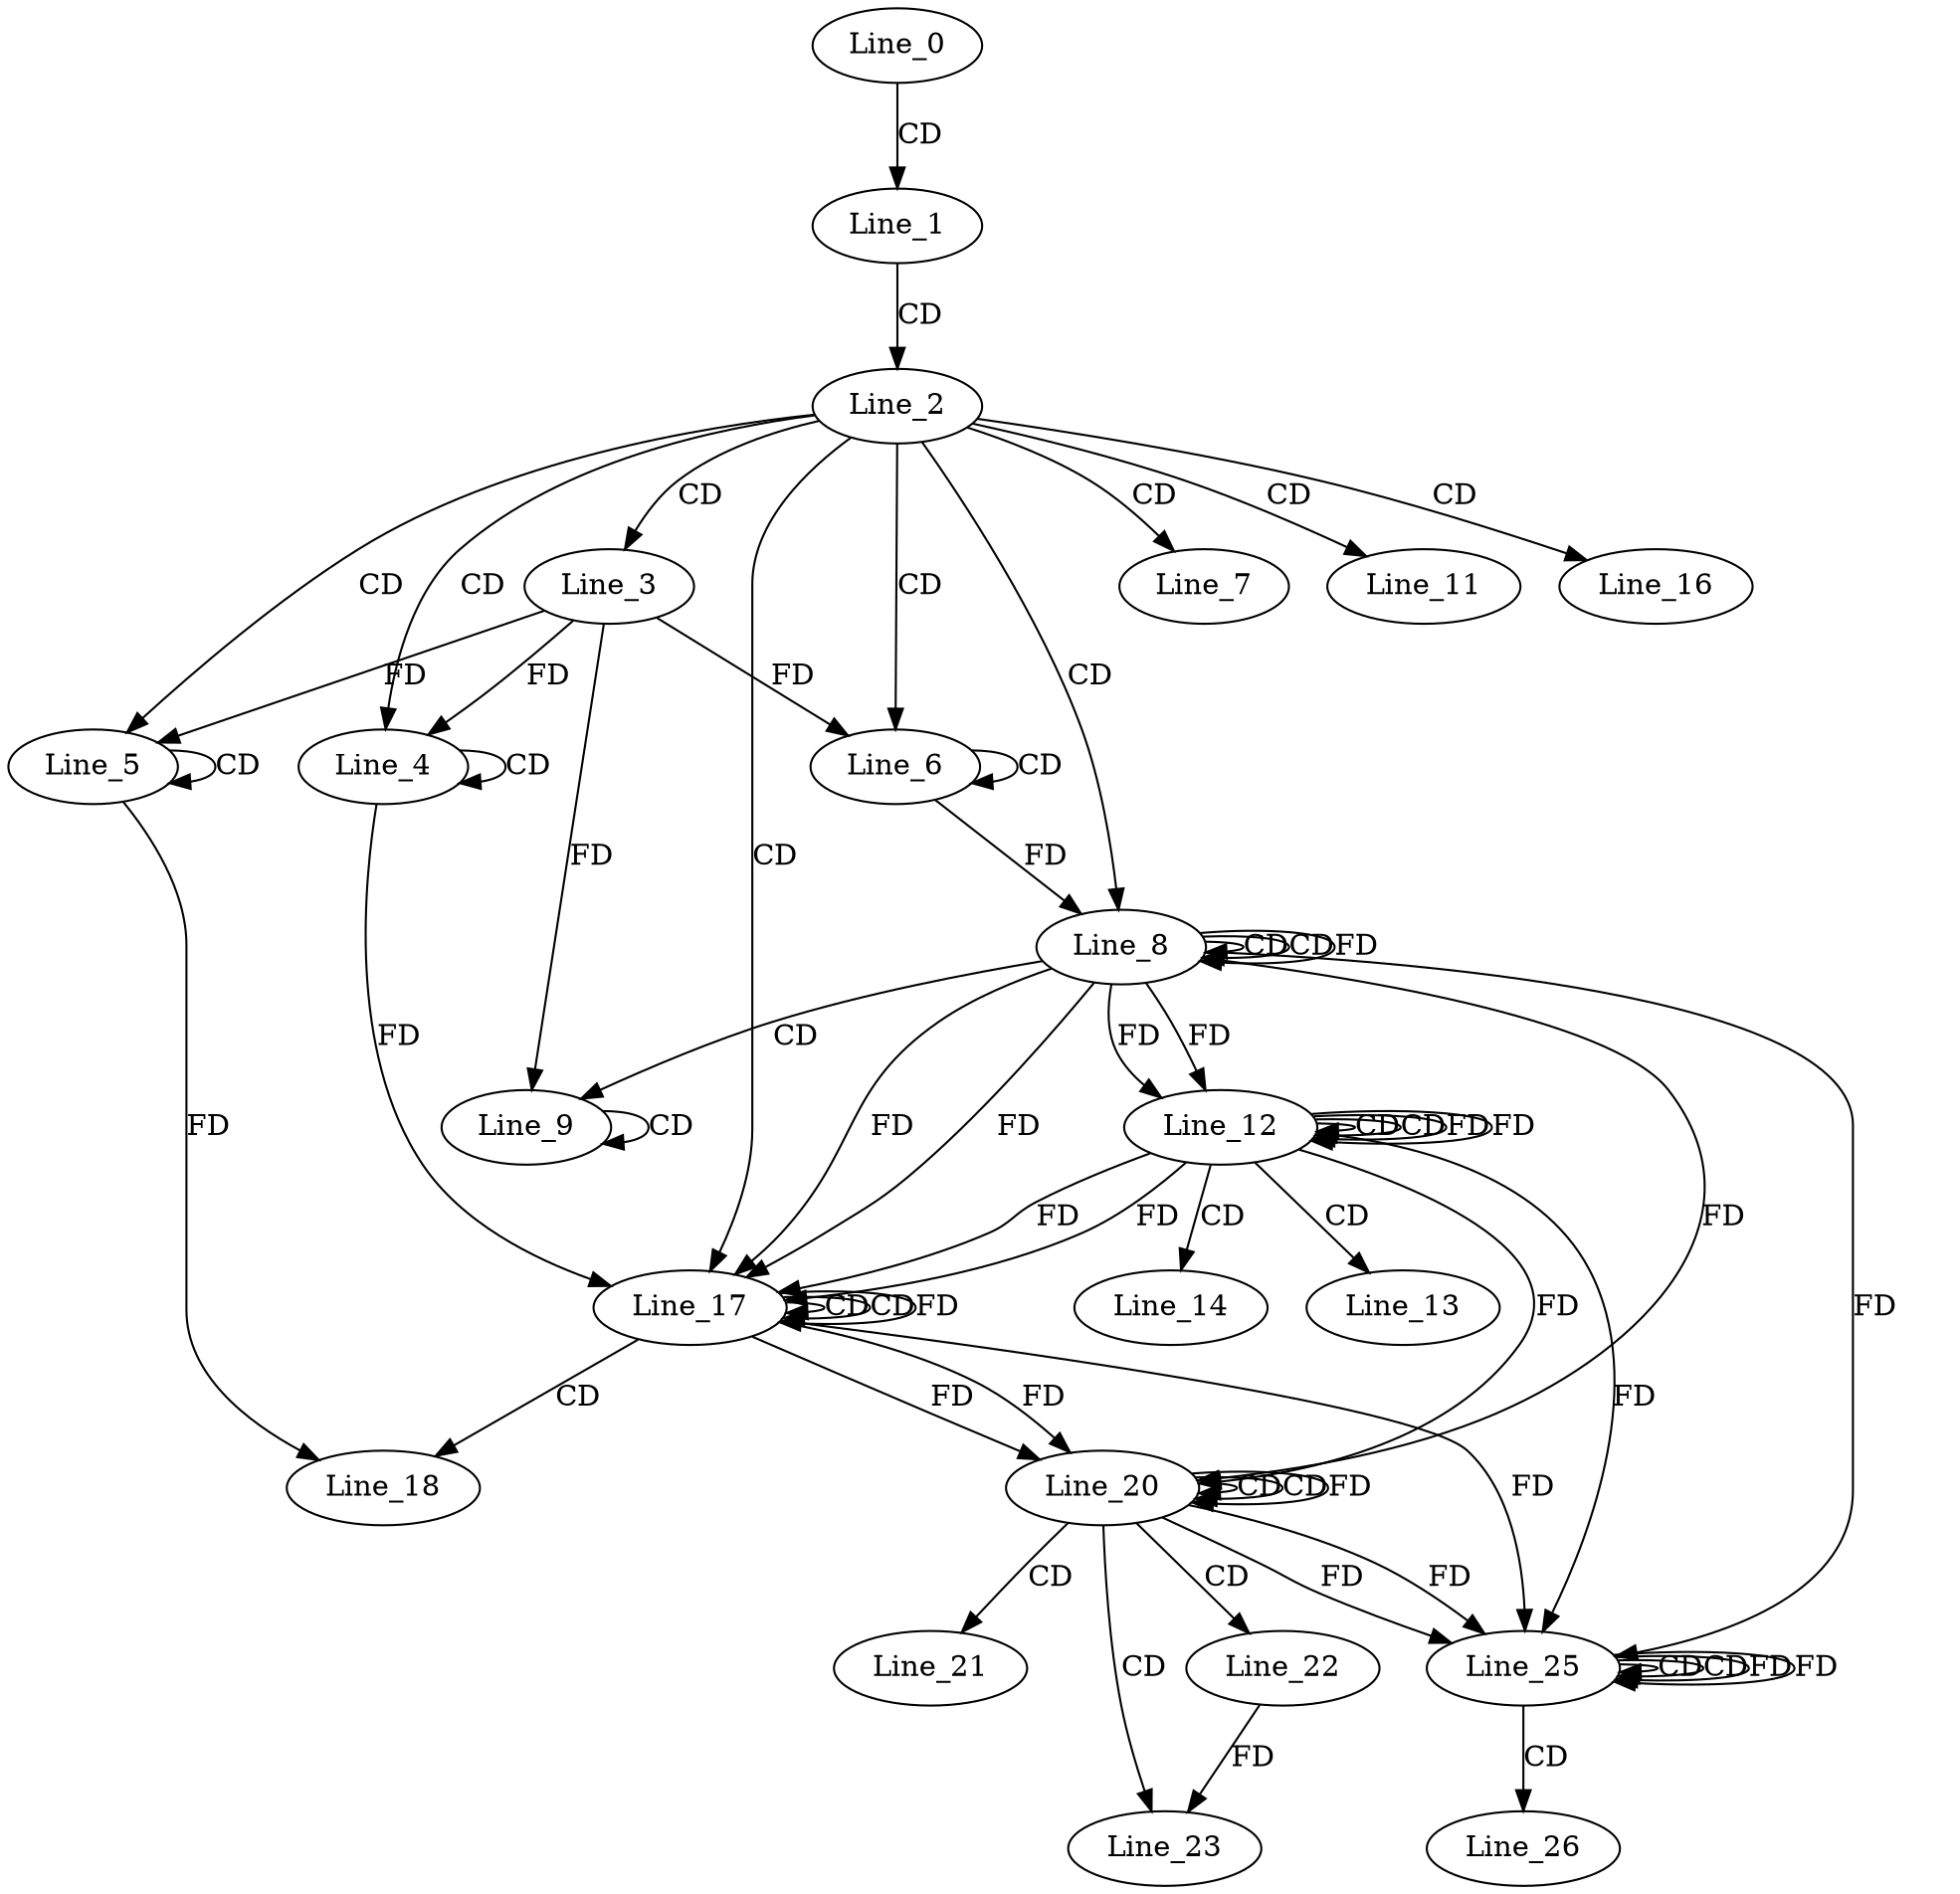 digraph G {
  Line_0;
  Line_1;
  Line_2;
  Line_3;
  Line_4;
  Line_4;
  Line_4;
  Line_5;
  Line_5;
  Line_5;
  Line_6;
  Line_6;
  Line_6;
  Line_7;
  Line_8;
  Line_8;
  Line_8;
  Line_9;
  Line_9;
  Line_9;
  Line_11;
  Line_12;
  Line_12;
  Line_12;
  Line_13;
  Line_14;
  Line_16;
  Line_17;
  Line_17;
  Line_17;
  Line_18;
  Line_20;
  Line_20;
  Line_20;
  Line_21;
  Line_22;
  Line_23;
  Line_25;
  Line_25;
  Line_25;
  Line_26;
  Line_0 -> Line_1 [ label="CD" ];
  Line_1 -> Line_2 [ label="CD" ];
  Line_2 -> Line_3 [ label="CD" ];
  Line_2 -> Line_4 [ label="CD" ];
  Line_4 -> Line_4 [ label="CD" ];
  Line_3 -> Line_4 [ label="FD" ];
  Line_2 -> Line_5 [ label="CD" ];
  Line_5 -> Line_5 [ label="CD" ];
  Line_3 -> Line_5 [ label="FD" ];
  Line_2 -> Line_6 [ label="CD" ];
  Line_6 -> Line_6 [ label="CD" ];
  Line_3 -> Line_6 [ label="FD" ];
  Line_2 -> Line_7 [ label="CD" ];
  Line_2 -> Line_8 [ label="CD" ];
  Line_8 -> Line_8 [ label="CD" ];
  Line_6 -> Line_8 [ label="FD" ];
  Line_8 -> Line_8 [ label="CD" ];
  Line_8 -> Line_8 [ label="FD" ];
  Line_8 -> Line_9 [ label="CD" ];
  Line_9 -> Line_9 [ label="CD" ];
  Line_3 -> Line_9 [ label="FD" ];
  Line_2 -> Line_11 [ label="CD" ];
  Line_12 -> Line_12 [ label="CD" ];
  Line_8 -> Line_12 [ label="FD" ];
  Line_12 -> Line_12 [ label="CD" ];
  Line_12 -> Line_12 [ label="FD" ];
  Line_8 -> Line_12 [ label="FD" ];
  Line_12 -> Line_13 [ label="CD" ];
  Line_12 -> Line_14 [ label="CD" ];
  Line_2 -> Line_16 [ label="CD" ];
  Line_2 -> Line_17 [ label="CD" ];
  Line_17 -> Line_17 [ label="CD" ];
  Line_12 -> Line_17 [ label="FD" ];
  Line_8 -> Line_17 [ label="FD" ];
  Line_4 -> Line_17 [ label="FD" ];
  Line_17 -> Line_17 [ label="CD" ];
  Line_17 -> Line_17 [ label="FD" ];
  Line_12 -> Line_17 [ label="FD" ];
  Line_8 -> Line_17 [ label="FD" ];
  Line_17 -> Line_18 [ label="CD" ];
  Line_5 -> Line_18 [ label="FD" ];
  Line_20 -> Line_20 [ label="CD" ];
  Line_17 -> Line_20 [ label="FD" ];
  Line_20 -> Line_20 [ label="CD" ];
  Line_20 -> Line_20 [ label="FD" ];
  Line_17 -> Line_20 [ label="FD" ];
  Line_12 -> Line_20 [ label="FD" ];
  Line_8 -> Line_20 [ label="FD" ];
  Line_20 -> Line_21 [ label="CD" ];
  Line_20 -> Line_22 [ label="CD" ];
  Line_20 -> Line_23 [ label="CD" ];
  Line_22 -> Line_23 [ label="FD" ];
  Line_25 -> Line_25 [ label="CD" ];
  Line_20 -> Line_25 [ label="FD" ];
  Line_25 -> Line_25 [ label="CD" ];
  Line_25 -> Line_25 [ label="FD" ];
  Line_20 -> Line_25 [ label="FD" ];
  Line_17 -> Line_25 [ label="FD" ];
  Line_12 -> Line_25 [ label="FD" ];
  Line_8 -> Line_25 [ label="FD" ];
  Line_25 -> Line_26 [ label="CD" ];
  Line_12 -> Line_12 [ label="FD" ];
  Line_25 -> Line_25 [ label="FD" ];
}
